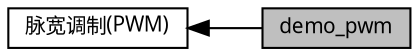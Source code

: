 digraph "demo_pwm"
{
  edge [fontname="黑体",fontsize="10",labelfontname="黑体",labelfontsize="10"];
  node [fontname="黑体",fontsize="10",shape=box];
  rankdir=LR;
  Node0 [label="demo_pwm",height=0.2,width=0.4,color="black", fillcolor="grey75", style="filled", fontcolor="black",tooltip=" "];
  Node1 [label="脉宽调制(PWM)",height=0.2,width=0.4,color="black", fillcolor="white", style="filled",URL="$group__mwv__demo__pwm.html",tooltip="所有的PWM相关例程"];
  Node1->Node0 [shape=plaintext, dir="back", style="solid"];
}
